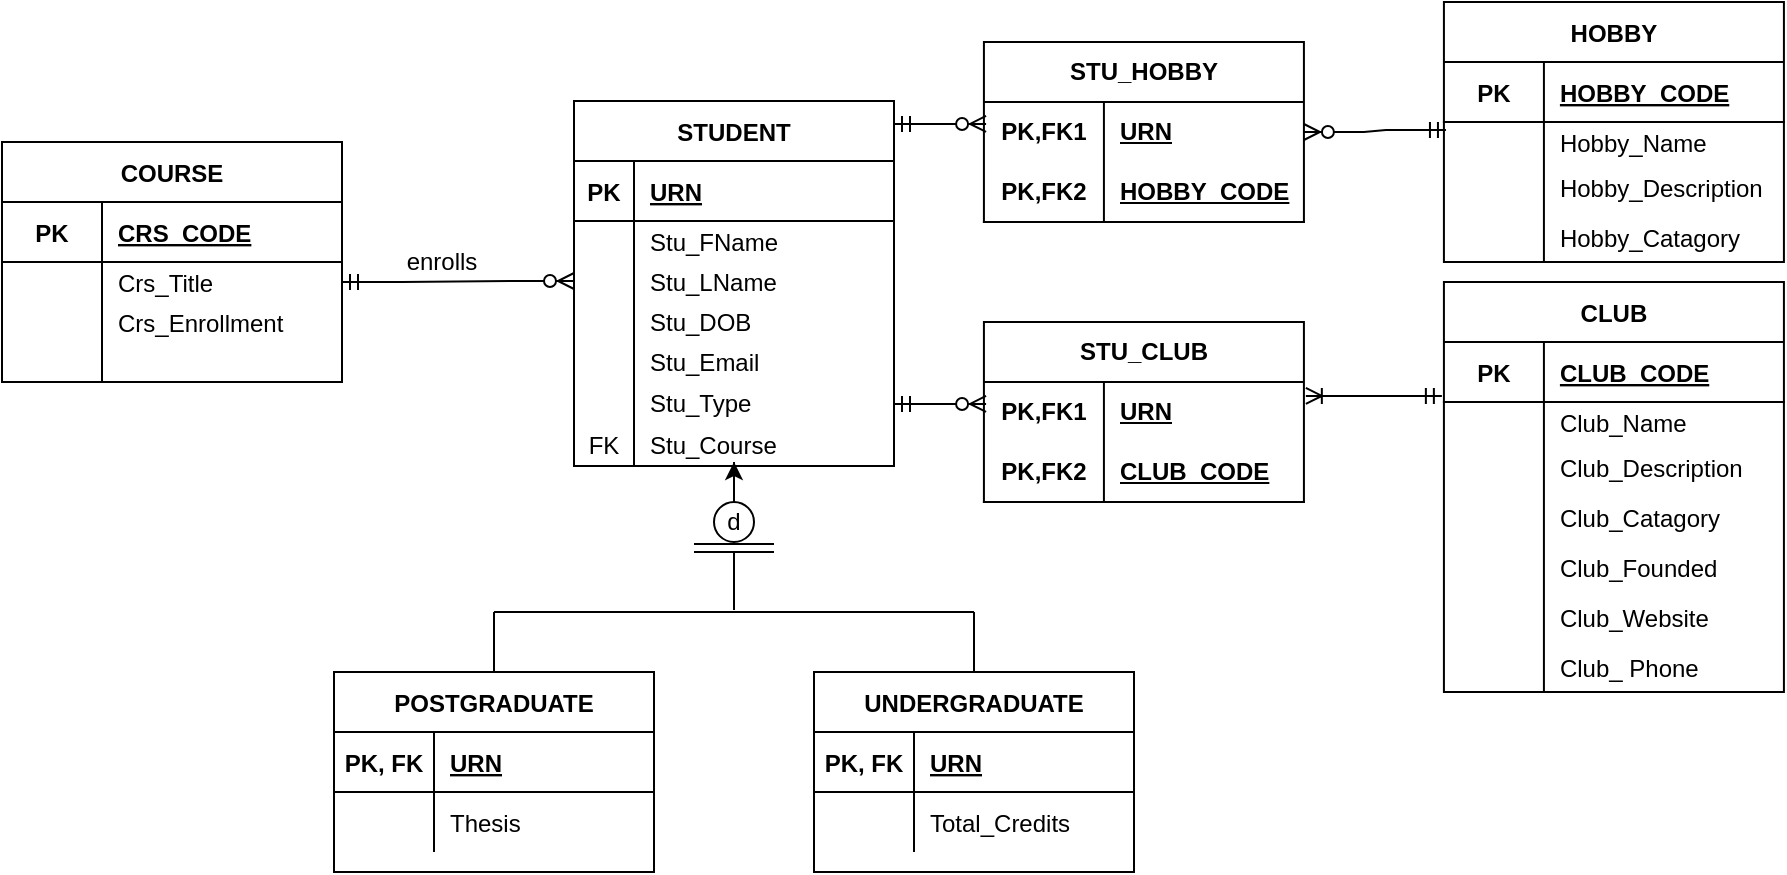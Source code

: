 <mxfile version="26.0.4">
  <diagram id="R2lEEEUBdFMjLlhIrx00" name="Page-1">
    <mxGraphModel dx="1017" dy="1341" grid="1" gridSize="10" guides="1" tooltips="1" connect="1" arrows="1" fold="1" page="1" pageScale="1" pageWidth="827" pageHeight="1169" math="0" shadow="0" extFonts="Permanent Marker^https://fonts.googleapis.com/css?family=Permanent+Marker">
      <root>
        <mxCell id="0" />
        <mxCell id="1" parent="0" />
        <mxCell id="WBBsBwpG8qQ3q6BkwMJ3-28" style="edgeStyle=orthogonalEdgeStyle;rounded=0;orthogonalLoop=1;jettySize=auto;html=1;exitX=0.5;exitY=1;exitDx=0;exitDy=0;" parent="1" source="ei-XNbHcQwb9apyGuxFF-1" edge="1">
          <mxGeometry relative="1" as="geometry">
            <mxPoint x="406" y="750" as="targetPoint" />
          </mxGeometry>
        </mxCell>
        <mxCell id="ei-XNbHcQwb9apyGuxFF-1" value="STUDENT" style="shape=table;startSize=30;container=1;collapsible=1;childLayout=tableLayout;fixedRows=1;rowLines=0;fontStyle=1;align=center;resizeLast=1;" parent="1" vertex="1">
          <mxGeometry x="326" y="569.5" width="160" height="182.5" as="geometry" />
        </mxCell>
        <mxCell id="ei-XNbHcQwb9apyGuxFF-2" value="" style="shape=partialRectangle;collapsible=0;dropTarget=0;pointerEvents=0;fillColor=none;points=[[0,0.5],[1,0.5]];portConstraint=eastwest;top=0;left=0;right=0;bottom=1;" parent="ei-XNbHcQwb9apyGuxFF-1" vertex="1">
          <mxGeometry y="30" width="160" height="30" as="geometry" />
        </mxCell>
        <mxCell id="ei-XNbHcQwb9apyGuxFF-3" value="PK" style="shape=partialRectangle;overflow=hidden;connectable=0;fillColor=none;top=0;left=0;bottom=0;right=0;fontStyle=1;" parent="ei-XNbHcQwb9apyGuxFF-2" vertex="1">
          <mxGeometry width="30" height="30" as="geometry">
            <mxRectangle width="30" height="30" as="alternateBounds" />
          </mxGeometry>
        </mxCell>
        <mxCell id="ei-XNbHcQwb9apyGuxFF-4" value="URN" style="shape=partialRectangle;overflow=hidden;connectable=0;fillColor=none;top=0;left=0;bottom=0;right=0;align=left;spacingLeft=6;fontStyle=5;" parent="ei-XNbHcQwb9apyGuxFF-2" vertex="1">
          <mxGeometry x="30" width="130" height="30" as="geometry">
            <mxRectangle width="130" height="30" as="alternateBounds" />
          </mxGeometry>
        </mxCell>
        <mxCell id="ei-XNbHcQwb9apyGuxFF-5" value="" style="shape=partialRectangle;collapsible=0;dropTarget=0;pointerEvents=0;fillColor=none;points=[[0,0.5],[1,0.5]];portConstraint=eastwest;top=0;left=0;right=0;bottom=0;" parent="ei-XNbHcQwb9apyGuxFF-1" vertex="1">
          <mxGeometry y="60" width="160" height="20" as="geometry" />
        </mxCell>
        <mxCell id="ei-XNbHcQwb9apyGuxFF-6" value="" style="shape=partialRectangle;overflow=hidden;connectable=0;fillColor=none;top=0;left=0;bottom=0;right=0;" parent="ei-XNbHcQwb9apyGuxFF-5" vertex="1">
          <mxGeometry width="30" height="20" as="geometry">
            <mxRectangle width="30" height="20" as="alternateBounds" />
          </mxGeometry>
        </mxCell>
        <mxCell id="ei-XNbHcQwb9apyGuxFF-7" value="Stu_FName" style="shape=partialRectangle;overflow=hidden;connectable=0;fillColor=none;top=0;left=0;bottom=0;right=0;align=left;spacingLeft=6;" parent="ei-XNbHcQwb9apyGuxFF-5" vertex="1">
          <mxGeometry x="30" width="130" height="20" as="geometry">
            <mxRectangle width="130" height="20" as="alternateBounds" />
          </mxGeometry>
        </mxCell>
        <mxCell id="ei-XNbHcQwb9apyGuxFF-8" value="" style="shape=partialRectangle;collapsible=0;dropTarget=0;pointerEvents=0;fillColor=none;points=[[0,0.5],[1,0.5]];portConstraint=eastwest;top=0;left=0;right=0;bottom=0;" parent="ei-XNbHcQwb9apyGuxFF-1" vertex="1">
          <mxGeometry y="80" width="160" height="20" as="geometry" />
        </mxCell>
        <mxCell id="ei-XNbHcQwb9apyGuxFF-9" value="" style="shape=partialRectangle;overflow=hidden;connectable=0;fillColor=none;top=0;left=0;bottom=0;right=0;" parent="ei-XNbHcQwb9apyGuxFF-8" vertex="1">
          <mxGeometry width="30" height="20" as="geometry">
            <mxRectangle width="30" height="20" as="alternateBounds" />
          </mxGeometry>
        </mxCell>
        <mxCell id="ei-XNbHcQwb9apyGuxFF-10" value="Stu_LName" style="shape=partialRectangle;overflow=hidden;connectable=0;fillColor=none;top=0;left=0;bottom=0;right=0;align=left;spacingLeft=6;" parent="ei-XNbHcQwb9apyGuxFF-8" vertex="1">
          <mxGeometry x="30" width="130" height="20" as="geometry">
            <mxRectangle width="130" height="20" as="alternateBounds" />
          </mxGeometry>
        </mxCell>
        <mxCell id="ei-XNbHcQwb9apyGuxFF-11" value="" style="shape=partialRectangle;collapsible=0;dropTarget=0;pointerEvents=0;fillColor=none;points=[[0,0.5],[1,0.5]];portConstraint=eastwest;top=0;left=0;right=0;bottom=0;" parent="ei-XNbHcQwb9apyGuxFF-1" vertex="1">
          <mxGeometry y="100" width="160" height="20" as="geometry" />
        </mxCell>
        <mxCell id="ei-XNbHcQwb9apyGuxFF-12" value="" style="shape=partialRectangle;overflow=hidden;connectable=0;fillColor=none;top=0;left=0;bottom=0;right=0;" parent="ei-XNbHcQwb9apyGuxFF-11" vertex="1">
          <mxGeometry width="30" height="20" as="geometry">
            <mxRectangle width="30" height="20" as="alternateBounds" />
          </mxGeometry>
        </mxCell>
        <mxCell id="ei-XNbHcQwb9apyGuxFF-13" value="Stu_DOB" style="shape=partialRectangle;overflow=hidden;connectable=0;fillColor=none;top=0;left=0;bottom=0;right=0;align=left;spacingLeft=6;" parent="ei-XNbHcQwb9apyGuxFF-11" vertex="1">
          <mxGeometry x="30" width="130" height="20" as="geometry">
            <mxRectangle width="130" height="20" as="alternateBounds" />
          </mxGeometry>
        </mxCell>
        <mxCell id="WBBsBwpG8qQ3q6BkwMJ3-29" style="shape=partialRectangle;collapsible=0;dropTarget=0;pointerEvents=0;fillColor=none;points=[[0,0.5],[1,0.5]];portConstraint=eastwest;top=0;left=0;right=0;bottom=0;" parent="ei-XNbHcQwb9apyGuxFF-1" vertex="1">
          <mxGeometry y="120" width="160" height="20" as="geometry" />
        </mxCell>
        <mxCell id="WBBsBwpG8qQ3q6BkwMJ3-30" style="shape=partialRectangle;overflow=hidden;connectable=0;fillColor=none;top=0;left=0;bottom=0;right=0;" parent="WBBsBwpG8qQ3q6BkwMJ3-29" vertex="1">
          <mxGeometry width="30" height="20" as="geometry">
            <mxRectangle width="30" height="20" as="alternateBounds" />
          </mxGeometry>
        </mxCell>
        <mxCell id="WBBsBwpG8qQ3q6BkwMJ3-31" value="Stu_Email" style="shape=partialRectangle;overflow=hidden;connectable=0;fillColor=none;top=0;left=0;bottom=0;right=0;align=left;spacingLeft=6;" parent="WBBsBwpG8qQ3q6BkwMJ3-29" vertex="1">
          <mxGeometry x="30" width="130" height="20" as="geometry">
            <mxRectangle width="130" height="20" as="alternateBounds" />
          </mxGeometry>
        </mxCell>
        <mxCell id="WBBsBwpG8qQ3q6BkwMJ3-35" style="shape=partialRectangle;collapsible=0;dropTarget=0;pointerEvents=0;fillColor=none;points=[[0,0.5],[1,0.5]];portConstraint=eastwest;top=0;left=0;right=0;bottom=0;" parent="ei-XNbHcQwb9apyGuxFF-1" vertex="1">
          <mxGeometry y="140" width="160" height="21" as="geometry" />
        </mxCell>
        <mxCell id="WBBsBwpG8qQ3q6BkwMJ3-36" style="shape=partialRectangle;overflow=hidden;connectable=0;fillColor=none;top=0;left=0;bottom=0;right=0;" parent="WBBsBwpG8qQ3q6BkwMJ3-35" vertex="1">
          <mxGeometry width="30" height="21" as="geometry">
            <mxRectangle width="30" height="21" as="alternateBounds" />
          </mxGeometry>
        </mxCell>
        <mxCell id="WBBsBwpG8qQ3q6BkwMJ3-37" value="Stu_Type" style="shape=partialRectangle;overflow=hidden;connectable=0;fillColor=none;top=0;left=0;bottom=0;right=0;align=left;spacingLeft=6;" parent="WBBsBwpG8qQ3q6BkwMJ3-35" vertex="1">
          <mxGeometry x="30" width="130" height="21" as="geometry">
            <mxRectangle width="130" height="21" as="alternateBounds" />
          </mxGeometry>
        </mxCell>
        <mxCell id="WBBsBwpG8qQ3q6BkwMJ3-61" style="shape=partialRectangle;collapsible=0;dropTarget=0;pointerEvents=0;fillColor=none;points=[[0,0.5],[1,0.5]];portConstraint=eastwest;top=0;left=0;right=0;bottom=0;" parent="ei-XNbHcQwb9apyGuxFF-1" vertex="1">
          <mxGeometry y="161" width="160" height="21" as="geometry" />
        </mxCell>
        <mxCell id="WBBsBwpG8qQ3q6BkwMJ3-62" value="FK" style="shape=partialRectangle;overflow=hidden;connectable=0;fillColor=none;top=0;left=0;bottom=0;right=0;" parent="WBBsBwpG8qQ3q6BkwMJ3-61" vertex="1">
          <mxGeometry width="30" height="21" as="geometry">
            <mxRectangle width="30" height="21" as="alternateBounds" />
          </mxGeometry>
        </mxCell>
        <mxCell id="WBBsBwpG8qQ3q6BkwMJ3-63" value="Stu_Course" style="shape=partialRectangle;overflow=hidden;connectable=0;fillColor=none;top=0;left=0;bottom=0;right=0;align=left;spacingLeft=6;" parent="WBBsBwpG8qQ3q6BkwMJ3-61" vertex="1">
          <mxGeometry x="30" width="130" height="21" as="geometry">
            <mxRectangle width="130" height="21" as="alternateBounds" />
          </mxGeometry>
        </mxCell>
        <mxCell id="ei-XNbHcQwb9apyGuxFF-14" value="POSTGRADUATE" style="shape=table;startSize=30;container=1;collapsible=1;childLayout=tableLayout;fixedRows=1;rowLines=0;fontStyle=1;align=center;resizeLast=1;" parent="1" vertex="1">
          <mxGeometry x="206" y="855" width="160" height="100" as="geometry" />
        </mxCell>
        <mxCell id="ei-XNbHcQwb9apyGuxFF-15" value="" style="shape=partialRectangle;collapsible=0;dropTarget=0;pointerEvents=0;fillColor=none;points=[[0,0.5],[1,0.5]];portConstraint=eastwest;top=0;left=0;right=0;bottom=1;" parent="ei-XNbHcQwb9apyGuxFF-14" vertex="1">
          <mxGeometry y="30" width="160" height="30" as="geometry" />
        </mxCell>
        <mxCell id="ei-XNbHcQwb9apyGuxFF-16" value="PK, FK" style="shape=partialRectangle;overflow=hidden;connectable=0;fillColor=none;top=0;left=0;bottom=0;right=0;fontStyle=1;" parent="ei-XNbHcQwb9apyGuxFF-15" vertex="1">
          <mxGeometry width="50" height="30" as="geometry">
            <mxRectangle width="50" height="30" as="alternateBounds" />
          </mxGeometry>
        </mxCell>
        <mxCell id="ei-XNbHcQwb9apyGuxFF-17" value="URN" style="shape=partialRectangle;overflow=hidden;connectable=0;fillColor=none;top=0;left=0;bottom=0;right=0;align=left;spacingLeft=6;fontStyle=5;" parent="ei-XNbHcQwb9apyGuxFF-15" vertex="1">
          <mxGeometry x="50" width="110" height="30" as="geometry">
            <mxRectangle width="110" height="30" as="alternateBounds" />
          </mxGeometry>
        </mxCell>
        <mxCell id="ei-XNbHcQwb9apyGuxFF-18" value="" style="shape=partialRectangle;collapsible=0;dropTarget=0;pointerEvents=0;fillColor=none;points=[[0,0.5],[1,0.5]];portConstraint=eastwest;top=0;left=0;right=0;bottom=0;" parent="ei-XNbHcQwb9apyGuxFF-14" vertex="1">
          <mxGeometry y="60" width="160" height="30" as="geometry" />
        </mxCell>
        <mxCell id="ei-XNbHcQwb9apyGuxFF-19" value="" style="shape=partialRectangle;overflow=hidden;connectable=0;fillColor=none;top=0;left=0;bottom=0;right=0;" parent="ei-XNbHcQwb9apyGuxFF-18" vertex="1">
          <mxGeometry width="50" height="30" as="geometry">
            <mxRectangle width="50" height="30" as="alternateBounds" />
          </mxGeometry>
        </mxCell>
        <mxCell id="ei-XNbHcQwb9apyGuxFF-20" value="Thesis" style="shape=partialRectangle;overflow=hidden;connectable=0;fillColor=none;top=0;left=0;bottom=0;right=0;align=left;spacingLeft=6;" parent="ei-XNbHcQwb9apyGuxFF-18" vertex="1">
          <mxGeometry x="50" width="110" height="30" as="geometry">
            <mxRectangle width="110" height="30" as="alternateBounds" />
          </mxGeometry>
        </mxCell>
        <mxCell id="ei-XNbHcQwb9apyGuxFF-21" value="UNDERGRADUATE" style="shape=table;startSize=30;container=1;collapsible=1;childLayout=tableLayout;fixedRows=1;rowLines=0;fontStyle=1;align=center;resizeLast=1;" parent="1" vertex="1">
          <mxGeometry x="446" y="855" width="160" height="100" as="geometry" />
        </mxCell>
        <mxCell id="ei-XNbHcQwb9apyGuxFF-22" value="" style="shape=partialRectangle;collapsible=0;dropTarget=0;pointerEvents=0;fillColor=none;points=[[0,0.5],[1,0.5]];portConstraint=eastwest;top=0;left=0;right=0;bottom=1;" parent="ei-XNbHcQwb9apyGuxFF-21" vertex="1">
          <mxGeometry y="30" width="160" height="30" as="geometry" />
        </mxCell>
        <mxCell id="ei-XNbHcQwb9apyGuxFF-23" value="PK, FK" style="shape=partialRectangle;overflow=hidden;connectable=0;fillColor=none;top=0;left=0;bottom=0;right=0;fontStyle=1;" parent="ei-XNbHcQwb9apyGuxFF-22" vertex="1">
          <mxGeometry width="50" height="30" as="geometry">
            <mxRectangle width="50" height="30" as="alternateBounds" />
          </mxGeometry>
        </mxCell>
        <mxCell id="ei-XNbHcQwb9apyGuxFF-24" value="URN" style="shape=partialRectangle;overflow=hidden;connectable=0;fillColor=none;top=0;left=0;bottom=0;right=0;align=left;spacingLeft=6;fontStyle=5;" parent="ei-XNbHcQwb9apyGuxFF-22" vertex="1">
          <mxGeometry x="50" width="110" height="30" as="geometry">
            <mxRectangle width="110" height="30" as="alternateBounds" />
          </mxGeometry>
        </mxCell>
        <mxCell id="ei-XNbHcQwb9apyGuxFF-25" value="" style="shape=partialRectangle;collapsible=0;dropTarget=0;pointerEvents=0;fillColor=none;points=[[0,0.5],[1,0.5]];portConstraint=eastwest;top=0;left=0;right=0;bottom=0;" parent="ei-XNbHcQwb9apyGuxFF-21" vertex="1">
          <mxGeometry y="60" width="160" height="30" as="geometry" />
        </mxCell>
        <mxCell id="ei-XNbHcQwb9apyGuxFF-26" value="" style="shape=partialRectangle;overflow=hidden;connectable=0;fillColor=none;top=0;left=0;bottom=0;right=0;" parent="ei-XNbHcQwb9apyGuxFF-25" vertex="1">
          <mxGeometry width="50" height="30" as="geometry">
            <mxRectangle width="50" height="30" as="alternateBounds" />
          </mxGeometry>
        </mxCell>
        <mxCell id="ei-XNbHcQwb9apyGuxFF-27" value="Total_Credits" style="shape=partialRectangle;overflow=hidden;connectable=0;fillColor=none;top=0;left=0;bottom=0;right=0;align=left;spacingLeft=6;" parent="ei-XNbHcQwb9apyGuxFF-25" vertex="1">
          <mxGeometry x="50" width="110" height="30" as="geometry">
            <mxRectangle width="110" height="30" as="alternateBounds" />
          </mxGeometry>
        </mxCell>
        <mxCell id="ei-XNbHcQwb9apyGuxFF-28" value="" style="endArrow=none;html=1;" parent="1" edge="1">
          <mxGeometry width="50" height="50" relative="1" as="geometry">
            <mxPoint x="406" y="770" as="sourcePoint" />
            <mxPoint x="406" y="750" as="targetPoint" />
          </mxGeometry>
        </mxCell>
        <mxCell id="ei-XNbHcQwb9apyGuxFF-29" value="" style="ellipse;whiteSpace=wrap;html=1;aspect=fixed;" parent="1" vertex="1">
          <mxGeometry x="396" y="770" width="20" height="20" as="geometry" />
        </mxCell>
        <mxCell id="ei-XNbHcQwb9apyGuxFF-30" value="d" style="text;html=1;strokeColor=none;fillColor=none;align=center;verticalAlign=middle;whiteSpace=wrap;rounded=0;" parent="1" vertex="1">
          <mxGeometry x="386" y="770" width="40" height="20" as="geometry" />
        </mxCell>
        <mxCell id="ei-XNbHcQwb9apyGuxFF-31" value="" style="endArrow=none;html=1;" parent="1" edge="1">
          <mxGeometry width="50" height="50" relative="1" as="geometry">
            <mxPoint x="386" y="795" as="sourcePoint" />
            <mxPoint x="426" y="795" as="targetPoint" />
          </mxGeometry>
        </mxCell>
        <mxCell id="ei-XNbHcQwb9apyGuxFF-33" value="" style="endArrow=none;html=1;" parent="1" edge="1">
          <mxGeometry width="50" height="50" relative="1" as="geometry">
            <mxPoint x="406" y="824" as="sourcePoint" />
            <mxPoint x="406" y="795" as="targetPoint" />
          </mxGeometry>
        </mxCell>
        <mxCell id="ei-XNbHcQwb9apyGuxFF-34" value="" style="endArrow=none;html=1;" parent="1" edge="1">
          <mxGeometry width="50" height="50" relative="1" as="geometry">
            <mxPoint x="286" y="825" as="sourcePoint" />
            <mxPoint x="526" y="825" as="targetPoint" />
          </mxGeometry>
        </mxCell>
        <mxCell id="ei-XNbHcQwb9apyGuxFF-35" value="" style="endArrow=none;html=1;exitX=0.5;exitY=0;exitDx=0;exitDy=0;" parent="1" source="ei-XNbHcQwb9apyGuxFF-14" edge="1">
          <mxGeometry width="50" height="50" relative="1" as="geometry">
            <mxPoint x="286" y="850" as="sourcePoint" />
            <mxPoint x="286" y="825" as="targetPoint" />
          </mxGeometry>
        </mxCell>
        <mxCell id="ei-XNbHcQwb9apyGuxFF-36" value="" style="endArrow=none;html=1;exitX=0.5;exitY=0;exitDx=0;exitDy=0;" parent="1" edge="1">
          <mxGeometry width="50" height="50" relative="1" as="geometry">
            <mxPoint x="526" y="855" as="sourcePoint" />
            <mxPoint x="526" y="825" as="targetPoint" />
          </mxGeometry>
        </mxCell>
        <mxCell id="wjjcIbCkv-khAHTKqx7L-105" value="" style="shape=partialRectangle;collapsible=0;dropTarget=0;pointerEvents=0;fillColor=none;points=[[0,0.5],[1,0.5]];portConstraint=eastwest;top=0;left=0;right=0;bottom=0;" parent="1" vertex="1">
          <mxGeometry x="356" y="620" width="110" height="20" as="geometry" />
        </mxCell>
        <mxCell id="wjjcIbCkv-khAHTKqx7L-106" value="" style="shape=partialRectangle;overflow=hidden;connectable=0;fillColor=none;top=0;left=0;bottom=0;right=0;" parent="wjjcIbCkv-khAHTKqx7L-105" vertex="1">
          <mxGeometry width="20.625" height="20" as="geometry" />
        </mxCell>
        <mxCell id="wjjcIbCkv-khAHTKqx7L-116" value="COURSE" style="shape=table;startSize=30;container=1;collapsible=1;childLayout=tableLayout;fixedRows=1;rowLines=0;fontStyle=1;align=center;resizeLast=1;" parent="1" vertex="1">
          <mxGeometry x="40" y="590" width="170" height="120" as="geometry" />
        </mxCell>
        <mxCell id="wjjcIbCkv-khAHTKqx7L-117" value="" style="shape=partialRectangle;collapsible=0;dropTarget=0;pointerEvents=0;fillColor=none;points=[[0,0.5],[1,0.5]];portConstraint=eastwest;top=0;left=0;right=0;bottom=1;" parent="wjjcIbCkv-khAHTKqx7L-116" vertex="1">
          <mxGeometry y="30" width="170" height="30" as="geometry" />
        </mxCell>
        <mxCell id="wjjcIbCkv-khAHTKqx7L-118" value="PK" style="shape=partialRectangle;overflow=hidden;connectable=0;fillColor=none;top=0;left=0;bottom=0;right=0;fontStyle=1;" parent="wjjcIbCkv-khAHTKqx7L-117" vertex="1">
          <mxGeometry width="50" height="30" as="geometry">
            <mxRectangle width="50" height="30" as="alternateBounds" />
          </mxGeometry>
        </mxCell>
        <mxCell id="wjjcIbCkv-khAHTKqx7L-119" value="CRS_CODE" style="shape=partialRectangle;overflow=hidden;connectable=0;fillColor=none;top=0;left=0;bottom=0;right=0;align=left;spacingLeft=6;fontStyle=5;" parent="wjjcIbCkv-khAHTKqx7L-117" vertex="1">
          <mxGeometry x="50" width="120" height="30" as="geometry">
            <mxRectangle width="120" height="30" as="alternateBounds" />
          </mxGeometry>
        </mxCell>
        <mxCell id="wjjcIbCkv-khAHTKqx7L-120" value="" style="shape=partialRectangle;collapsible=0;dropTarget=0;pointerEvents=0;fillColor=none;points=[[0,0.5],[1,0.5]];portConstraint=eastwest;top=0;left=0;right=0;bottom=0;" parent="wjjcIbCkv-khAHTKqx7L-116" vertex="1">
          <mxGeometry y="60" width="170" height="20" as="geometry" />
        </mxCell>
        <mxCell id="wjjcIbCkv-khAHTKqx7L-121" value="" style="shape=partialRectangle;overflow=hidden;connectable=0;fillColor=none;top=0;left=0;bottom=0;right=0;" parent="wjjcIbCkv-khAHTKqx7L-120" vertex="1">
          <mxGeometry width="50" height="20" as="geometry">
            <mxRectangle width="50" height="20" as="alternateBounds" />
          </mxGeometry>
        </mxCell>
        <mxCell id="wjjcIbCkv-khAHTKqx7L-122" value="Crs_Title" style="shape=partialRectangle;overflow=hidden;connectable=0;fillColor=none;top=0;left=0;bottom=0;right=0;align=left;spacingLeft=6;" parent="wjjcIbCkv-khAHTKqx7L-120" vertex="1">
          <mxGeometry x="50" width="120" height="20" as="geometry">
            <mxRectangle width="120" height="20" as="alternateBounds" />
          </mxGeometry>
        </mxCell>
        <mxCell id="wjjcIbCkv-khAHTKqx7L-139" value="" style="shape=partialRectangle;collapsible=0;dropTarget=0;pointerEvents=0;fillColor=none;points=[[0,0.5],[1,0.5]];portConstraint=eastwest;top=0;left=0;right=0;bottom=0;" parent="wjjcIbCkv-khAHTKqx7L-116" vertex="1">
          <mxGeometry y="80" width="170" height="20" as="geometry" />
        </mxCell>
        <mxCell id="wjjcIbCkv-khAHTKqx7L-140" value="" style="shape=partialRectangle;overflow=hidden;connectable=0;fillColor=none;top=0;left=0;bottom=0;right=0;" parent="wjjcIbCkv-khAHTKqx7L-139" vertex="1">
          <mxGeometry width="50" height="20" as="geometry">
            <mxRectangle width="50" height="20" as="alternateBounds" />
          </mxGeometry>
        </mxCell>
        <mxCell id="wjjcIbCkv-khAHTKqx7L-141" value="Crs_Enrollment" style="shape=partialRectangle;overflow=hidden;connectable=0;fillColor=none;top=0;left=0;bottom=0;right=0;align=left;spacingLeft=6;" parent="wjjcIbCkv-khAHTKqx7L-139" vertex="1">
          <mxGeometry x="50" width="120" height="20" as="geometry">
            <mxRectangle width="120" height="20" as="alternateBounds" />
          </mxGeometry>
        </mxCell>
        <mxCell id="wjjcIbCkv-khAHTKqx7L-152" value="" style="shape=partialRectangle;collapsible=0;dropTarget=0;pointerEvents=0;fillColor=none;points=[[0,0.5],[1,0.5]];portConstraint=eastwest;top=0;left=0;right=0;bottom=0;" parent="wjjcIbCkv-khAHTKqx7L-116" vertex="1">
          <mxGeometry y="100" width="170" height="20" as="geometry" />
        </mxCell>
        <mxCell id="wjjcIbCkv-khAHTKqx7L-153" value="" style="shape=partialRectangle;overflow=hidden;connectable=0;fillColor=none;top=0;left=0;bottom=0;right=0;" parent="wjjcIbCkv-khAHTKqx7L-152" vertex="1">
          <mxGeometry width="50" height="20" as="geometry">
            <mxRectangle width="50" height="20" as="alternateBounds" />
          </mxGeometry>
        </mxCell>
        <mxCell id="wjjcIbCkv-khAHTKqx7L-154" value="" style="shape=partialRectangle;overflow=hidden;connectable=0;fillColor=none;top=0;left=0;bottom=0;right=0;align=left;spacingLeft=6;" parent="wjjcIbCkv-khAHTKqx7L-152" vertex="1">
          <mxGeometry x="50" width="120" height="20" as="geometry">
            <mxRectangle width="120" height="20" as="alternateBounds" />
          </mxGeometry>
        </mxCell>
        <mxCell id="wjjcIbCkv-khAHTKqx7L-220" value="enrolls" style="text;html=1;strokeColor=none;fillColor=none;align=center;verticalAlign=middle;whiteSpace=wrap;rounded=0;" parent="1" vertex="1">
          <mxGeometry x="240" y="640" width="40" height="20" as="geometry" />
        </mxCell>
        <mxCell id="wjjcIbCkv-khAHTKqx7L-231" value="" style="endArrow=none;html=1;" parent="1" edge="1">
          <mxGeometry width="50" height="50" relative="1" as="geometry">
            <mxPoint x="386" y="791" as="sourcePoint" />
            <mxPoint x="426" y="791" as="targetPoint" />
          </mxGeometry>
        </mxCell>
        <mxCell id="e9nyPJN5sb5ukhflq2uz-1" value="" style="edgeStyle=entityRelationEdgeStyle;fontSize=12;html=1;endArrow=ERzeroToMany;startArrow=ERmandOne;rounded=0;exitX=1;exitY=0.5;exitDx=0;exitDy=0;entryX=0;entryY=0.5;entryDx=0;entryDy=0;" parent="1" source="wjjcIbCkv-khAHTKqx7L-120" target="ei-XNbHcQwb9apyGuxFF-8" edge="1">
          <mxGeometry width="100" height="100" relative="1" as="geometry">
            <mxPoint x="290" y="720" as="sourcePoint" />
            <mxPoint x="390" y="620" as="targetPoint" />
          </mxGeometry>
        </mxCell>
        <mxCell id="WBBsBwpG8qQ3q6BkwMJ3-1" value="HOBBY" style="shape=table;startSize=30;container=1;collapsible=1;childLayout=tableLayout;fixedRows=1;rowLines=0;fontStyle=1;align=center;resizeLast=1;" parent="1" vertex="1">
          <mxGeometry x="760.96" y="520" width="170" height="130" as="geometry" />
        </mxCell>
        <mxCell id="WBBsBwpG8qQ3q6BkwMJ3-2" value="" style="shape=partialRectangle;collapsible=0;dropTarget=0;pointerEvents=0;fillColor=none;points=[[0,0.5],[1,0.5]];portConstraint=eastwest;top=0;left=0;right=0;bottom=1;" parent="WBBsBwpG8qQ3q6BkwMJ3-1" vertex="1">
          <mxGeometry y="30" width="170" height="30" as="geometry" />
        </mxCell>
        <mxCell id="WBBsBwpG8qQ3q6BkwMJ3-3" value="PK" style="shape=partialRectangle;overflow=hidden;connectable=0;fillColor=none;top=0;left=0;bottom=0;right=0;fontStyle=1;" parent="WBBsBwpG8qQ3q6BkwMJ3-2" vertex="1">
          <mxGeometry width="50" height="30" as="geometry">
            <mxRectangle width="50" height="30" as="alternateBounds" />
          </mxGeometry>
        </mxCell>
        <mxCell id="WBBsBwpG8qQ3q6BkwMJ3-4" value="HOBBY_CODE" style="shape=partialRectangle;overflow=hidden;connectable=0;fillColor=none;top=0;left=0;bottom=0;right=0;align=left;spacingLeft=6;fontStyle=5;" parent="WBBsBwpG8qQ3q6BkwMJ3-2" vertex="1">
          <mxGeometry x="50" width="120" height="30" as="geometry">
            <mxRectangle width="120" height="30" as="alternateBounds" />
          </mxGeometry>
        </mxCell>
        <mxCell id="WBBsBwpG8qQ3q6BkwMJ3-5" value="" style="shape=partialRectangle;collapsible=0;dropTarget=0;pointerEvents=0;fillColor=none;points=[[0,0.5],[1,0.5]];portConstraint=eastwest;top=0;left=0;right=0;bottom=0;" parent="WBBsBwpG8qQ3q6BkwMJ3-1" vertex="1">
          <mxGeometry y="60" width="170" height="20" as="geometry" />
        </mxCell>
        <mxCell id="WBBsBwpG8qQ3q6BkwMJ3-6" value="" style="shape=partialRectangle;overflow=hidden;connectable=0;fillColor=none;top=0;left=0;bottom=0;right=0;" parent="WBBsBwpG8qQ3q6BkwMJ3-5" vertex="1">
          <mxGeometry width="50" height="20" as="geometry">
            <mxRectangle width="50" height="20" as="alternateBounds" />
          </mxGeometry>
        </mxCell>
        <mxCell id="WBBsBwpG8qQ3q6BkwMJ3-7" value="Hobby_Name" style="shape=partialRectangle;overflow=hidden;connectable=0;fillColor=none;top=0;left=0;bottom=0;right=0;align=left;spacingLeft=6;" parent="WBBsBwpG8qQ3q6BkwMJ3-5" vertex="1">
          <mxGeometry x="50" width="120" height="20" as="geometry">
            <mxRectangle width="120" height="20" as="alternateBounds" />
          </mxGeometry>
        </mxCell>
        <mxCell id="WBBsBwpG8qQ3q6BkwMJ3-8" value="" style="shape=partialRectangle;collapsible=0;dropTarget=0;pointerEvents=0;fillColor=none;points=[[0,0.5],[1,0.5]];portConstraint=eastwest;top=0;left=0;right=0;bottom=0;" parent="WBBsBwpG8qQ3q6BkwMJ3-1" vertex="1">
          <mxGeometry y="80" width="170" height="25" as="geometry" />
        </mxCell>
        <mxCell id="WBBsBwpG8qQ3q6BkwMJ3-9" value="" style="shape=partialRectangle;overflow=hidden;connectable=0;fillColor=none;top=0;left=0;bottom=0;right=0;" parent="WBBsBwpG8qQ3q6BkwMJ3-8" vertex="1">
          <mxGeometry width="50" height="25" as="geometry">
            <mxRectangle width="50" height="25" as="alternateBounds" />
          </mxGeometry>
        </mxCell>
        <mxCell id="WBBsBwpG8qQ3q6BkwMJ3-10" value="Hobby_Description" style="shape=partialRectangle;overflow=hidden;connectable=0;fillColor=none;top=0;left=0;bottom=0;right=0;align=left;spacingLeft=6;" parent="WBBsBwpG8qQ3q6BkwMJ3-8" vertex="1">
          <mxGeometry x="50" width="120" height="25" as="geometry">
            <mxRectangle width="120" height="25" as="alternateBounds" />
          </mxGeometry>
        </mxCell>
        <mxCell id="WBBsBwpG8qQ3q6BkwMJ3-41" style="shape=partialRectangle;collapsible=0;dropTarget=0;pointerEvents=0;fillColor=none;points=[[0,0.5],[1,0.5]];portConstraint=eastwest;top=0;left=0;right=0;bottom=0;" parent="WBBsBwpG8qQ3q6BkwMJ3-1" vertex="1">
          <mxGeometry y="105" width="170" height="25" as="geometry" />
        </mxCell>
        <mxCell id="WBBsBwpG8qQ3q6BkwMJ3-42" style="shape=partialRectangle;overflow=hidden;connectable=0;fillColor=none;top=0;left=0;bottom=0;right=0;" parent="WBBsBwpG8qQ3q6BkwMJ3-41" vertex="1">
          <mxGeometry width="50" height="25" as="geometry">
            <mxRectangle width="50" height="25" as="alternateBounds" />
          </mxGeometry>
        </mxCell>
        <mxCell id="WBBsBwpG8qQ3q6BkwMJ3-43" value="Hobby_Catagory" style="shape=partialRectangle;overflow=hidden;connectable=0;fillColor=none;top=0;left=0;bottom=0;right=0;align=left;spacingLeft=6;" parent="WBBsBwpG8qQ3q6BkwMJ3-41" vertex="1">
          <mxGeometry x="50" width="120" height="25" as="geometry">
            <mxRectangle width="120" height="25" as="alternateBounds" />
          </mxGeometry>
        </mxCell>
        <mxCell id="WBBsBwpG8qQ3q6BkwMJ3-57" value="" style="edgeStyle=entityRelationEdgeStyle;fontSize=12;html=1;endArrow=ERzeroToMany;startArrow=ERmandOne;rounded=0;exitX=0.994;exitY=0.075;exitDx=0;exitDy=0;exitPerimeter=0;entryX=0.006;entryY=0.033;entryDx=0;entryDy=0;entryPerimeter=0;" parent="1" edge="1">
          <mxGeometry width="100" height="100" relative="1" as="geometry">
            <mxPoint x="486.0" y="581" as="sourcePoint" />
            <mxPoint x="532.04" y="580.99" as="targetPoint" />
          </mxGeometry>
        </mxCell>
        <mxCell id="FFQEp00oh10IA5v3VHLs-1" value="STU_HOBBY" style="shape=table;startSize=30;container=1;collapsible=1;childLayout=tableLayout;fixedRows=1;rowLines=0;fontStyle=1;align=center;resizeLast=1;html=1;whiteSpace=wrap;" vertex="1" parent="1">
          <mxGeometry x="530.96" y="540" width="160" height="90" as="geometry" />
        </mxCell>
        <mxCell id="FFQEp00oh10IA5v3VHLs-2" value="" style="shape=tableRow;horizontal=0;startSize=0;swimlaneHead=0;swimlaneBody=0;fillColor=none;collapsible=0;dropTarget=0;points=[[0,0.5],[1,0.5]];portConstraint=eastwest;top=0;left=0;right=0;bottom=0;html=1;" vertex="1" parent="FFQEp00oh10IA5v3VHLs-1">
          <mxGeometry y="30" width="160" height="30" as="geometry" />
        </mxCell>
        <mxCell id="FFQEp00oh10IA5v3VHLs-3" value="PK,FK1" style="shape=partialRectangle;connectable=0;fillColor=none;top=0;left=0;bottom=0;right=0;fontStyle=1;overflow=hidden;html=1;whiteSpace=wrap;" vertex="1" parent="FFQEp00oh10IA5v3VHLs-2">
          <mxGeometry width="60" height="30" as="geometry">
            <mxRectangle width="60" height="30" as="alternateBounds" />
          </mxGeometry>
        </mxCell>
        <mxCell id="FFQEp00oh10IA5v3VHLs-4" value="URN" style="shape=partialRectangle;connectable=0;fillColor=none;top=0;left=0;bottom=0;right=0;align=left;spacingLeft=6;fontStyle=5;overflow=hidden;html=1;whiteSpace=wrap;" vertex="1" parent="FFQEp00oh10IA5v3VHLs-2">
          <mxGeometry x="60" width="100" height="30" as="geometry">
            <mxRectangle width="100" height="30" as="alternateBounds" />
          </mxGeometry>
        </mxCell>
        <mxCell id="FFQEp00oh10IA5v3VHLs-5" value="" style="shape=tableRow;horizontal=0;startSize=0;swimlaneHead=0;swimlaneBody=0;fillColor=none;collapsible=0;dropTarget=0;points=[[0,0.5],[1,0.5]];portConstraint=eastwest;top=0;left=0;right=0;bottom=1;html=1;" vertex="1" parent="FFQEp00oh10IA5v3VHLs-1">
          <mxGeometry y="60" width="160" height="30" as="geometry" />
        </mxCell>
        <mxCell id="FFQEp00oh10IA5v3VHLs-6" value="PK,FK2" style="shape=partialRectangle;connectable=0;fillColor=none;top=0;left=0;bottom=0;right=0;fontStyle=1;overflow=hidden;html=1;whiteSpace=wrap;" vertex="1" parent="FFQEp00oh10IA5v3VHLs-5">
          <mxGeometry width="60" height="30" as="geometry">
            <mxRectangle width="60" height="30" as="alternateBounds" />
          </mxGeometry>
        </mxCell>
        <mxCell id="FFQEp00oh10IA5v3VHLs-7" value="HOBBY_CODE" style="shape=partialRectangle;connectable=0;fillColor=none;top=0;left=0;bottom=0;right=0;align=left;spacingLeft=6;fontStyle=5;overflow=hidden;html=1;whiteSpace=wrap;" vertex="1" parent="FFQEp00oh10IA5v3VHLs-5">
          <mxGeometry x="60" width="100" height="30" as="geometry">
            <mxRectangle width="100" height="30" as="alternateBounds" />
          </mxGeometry>
        </mxCell>
        <mxCell id="FFQEp00oh10IA5v3VHLs-26" value="" style="edgeStyle=entityRelationEdgeStyle;fontSize=12;html=1;endArrow=ERzeroToMany;startArrow=ERmandOne;rounded=0;entryX=1;entryY=0.5;entryDx=0;entryDy=0;exitX=0.006;exitY=0.2;exitDx=0;exitDy=0;exitPerimeter=0;" edge="1" parent="1" source="WBBsBwpG8qQ3q6BkwMJ3-5" target="FFQEp00oh10IA5v3VHLs-2">
          <mxGeometry width="100" height="100" relative="1" as="geometry">
            <mxPoint x="810.96" y="770" as="sourcePoint" />
            <mxPoint x="710.96" y="670" as="targetPoint" />
          </mxGeometry>
        </mxCell>
        <mxCell id="FFQEp00oh10IA5v3VHLs-49" value="CLUB" style="shape=table;startSize=30;container=1;collapsible=1;childLayout=tableLayout;fixedRows=1;rowLines=0;fontStyle=1;align=center;resizeLast=1;" vertex="1" parent="1">
          <mxGeometry x="760.96" y="660" width="170" height="205" as="geometry" />
        </mxCell>
        <mxCell id="FFQEp00oh10IA5v3VHLs-50" value="" style="shape=partialRectangle;collapsible=0;dropTarget=0;pointerEvents=0;fillColor=none;points=[[0,0.5],[1,0.5]];portConstraint=eastwest;top=0;left=0;right=0;bottom=1;" vertex="1" parent="FFQEp00oh10IA5v3VHLs-49">
          <mxGeometry y="30" width="170" height="30" as="geometry" />
        </mxCell>
        <mxCell id="FFQEp00oh10IA5v3VHLs-51" value="PK" style="shape=partialRectangle;overflow=hidden;connectable=0;fillColor=none;top=0;left=0;bottom=0;right=0;fontStyle=1;" vertex="1" parent="FFQEp00oh10IA5v3VHLs-50">
          <mxGeometry width="50" height="30" as="geometry">
            <mxRectangle width="50" height="30" as="alternateBounds" />
          </mxGeometry>
        </mxCell>
        <mxCell id="FFQEp00oh10IA5v3VHLs-52" value="CLUB_CODE" style="shape=partialRectangle;overflow=hidden;connectable=0;fillColor=none;top=0;left=0;bottom=0;right=0;align=left;spacingLeft=6;fontStyle=5;" vertex="1" parent="FFQEp00oh10IA5v3VHLs-50">
          <mxGeometry x="50" width="120" height="30" as="geometry">
            <mxRectangle width="120" height="30" as="alternateBounds" />
          </mxGeometry>
        </mxCell>
        <mxCell id="FFQEp00oh10IA5v3VHLs-53" value="" style="shape=partialRectangle;collapsible=0;dropTarget=0;pointerEvents=0;fillColor=none;points=[[0,0.5],[1,0.5]];portConstraint=eastwest;top=0;left=0;right=0;bottom=0;" vertex="1" parent="FFQEp00oh10IA5v3VHLs-49">
          <mxGeometry y="60" width="170" height="20" as="geometry" />
        </mxCell>
        <mxCell id="FFQEp00oh10IA5v3VHLs-54" value="" style="shape=partialRectangle;overflow=hidden;connectable=0;fillColor=none;top=0;left=0;bottom=0;right=0;" vertex="1" parent="FFQEp00oh10IA5v3VHLs-53">
          <mxGeometry width="50" height="20" as="geometry">
            <mxRectangle width="50" height="20" as="alternateBounds" />
          </mxGeometry>
        </mxCell>
        <mxCell id="FFQEp00oh10IA5v3VHLs-55" value="Club_Name" style="shape=partialRectangle;overflow=hidden;connectable=0;fillColor=none;top=0;left=0;bottom=0;right=0;align=left;spacingLeft=6;" vertex="1" parent="FFQEp00oh10IA5v3VHLs-53">
          <mxGeometry x="50" width="120" height="20" as="geometry">
            <mxRectangle width="120" height="20" as="alternateBounds" />
          </mxGeometry>
        </mxCell>
        <mxCell id="FFQEp00oh10IA5v3VHLs-56" value="" style="shape=partialRectangle;collapsible=0;dropTarget=0;pointerEvents=0;fillColor=none;points=[[0,0.5],[1,0.5]];portConstraint=eastwest;top=0;left=0;right=0;bottom=0;" vertex="1" parent="FFQEp00oh10IA5v3VHLs-49">
          <mxGeometry y="80" width="170" height="25" as="geometry" />
        </mxCell>
        <mxCell id="FFQEp00oh10IA5v3VHLs-57" value="" style="shape=partialRectangle;overflow=hidden;connectable=0;fillColor=none;top=0;left=0;bottom=0;right=0;" vertex="1" parent="FFQEp00oh10IA5v3VHLs-56">
          <mxGeometry width="50" height="25" as="geometry">
            <mxRectangle width="50" height="25" as="alternateBounds" />
          </mxGeometry>
        </mxCell>
        <mxCell id="FFQEp00oh10IA5v3VHLs-58" value="Club_Description" style="shape=partialRectangle;overflow=hidden;connectable=0;fillColor=none;top=0;left=0;bottom=0;right=0;align=left;spacingLeft=6;" vertex="1" parent="FFQEp00oh10IA5v3VHLs-56">
          <mxGeometry x="50" width="120" height="25" as="geometry">
            <mxRectangle width="120" height="25" as="alternateBounds" />
          </mxGeometry>
        </mxCell>
        <mxCell id="FFQEp00oh10IA5v3VHLs-59" style="shape=partialRectangle;collapsible=0;dropTarget=0;pointerEvents=0;fillColor=none;points=[[0,0.5],[1,0.5]];portConstraint=eastwest;top=0;left=0;right=0;bottom=0;" vertex="1" parent="FFQEp00oh10IA5v3VHLs-49">
          <mxGeometry y="105" width="170" height="25" as="geometry" />
        </mxCell>
        <mxCell id="FFQEp00oh10IA5v3VHLs-60" style="shape=partialRectangle;overflow=hidden;connectable=0;fillColor=none;top=0;left=0;bottom=0;right=0;" vertex="1" parent="FFQEp00oh10IA5v3VHLs-59">
          <mxGeometry width="50" height="25" as="geometry">
            <mxRectangle width="50" height="25" as="alternateBounds" />
          </mxGeometry>
        </mxCell>
        <mxCell id="FFQEp00oh10IA5v3VHLs-61" value="Club_Catagory" style="shape=partialRectangle;overflow=hidden;connectable=0;fillColor=none;top=0;left=0;bottom=0;right=0;align=left;spacingLeft=6;" vertex="1" parent="FFQEp00oh10IA5v3VHLs-59">
          <mxGeometry x="50" width="120" height="25" as="geometry">
            <mxRectangle width="120" height="25" as="alternateBounds" />
          </mxGeometry>
        </mxCell>
        <mxCell id="FFQEp00oh10IA5v3VHLs-94" style="shape=partialRectangle;collapsible=0;dropTarget=0;pointerEvents=0;fillColor=none;points=[[0,0.5],[1,0.5]];portConstraint=eastwest;top=0;left=0;right=0;bottom=0;" vertex="1" parent="FFQEp00oh10IA5v3VHLs-49">
          <mxGeometry y="130" width="170" height="25" as="geometry" />
        </mxCell>
        <mxCell id="FFQEp00oh10IA5v3VHLs-95" style="shape=partialRectangle;overflow=hidden;connectable=0;fillColor=none;top=0;left=0;bottom=0;right=0;" vertex="1" parent="FFQEp00oh10IA5v3VHLs-94">
          <mxGeometry width="50" height="25" as="geometry">
            <mxRectangle width="50" height="25" as="alternateBounds" />
          </mxGeometry>
        </mxCell>
        <mxCell id="FFQEp00oh10IA5v3VHLs-96" value="Club_Founded" style="shape=partialRectangle;overflow=hidden;connectable=0;fillColor=none;top=0;left=0;bottom=0;right=0;align=left;spacingLeft=6;" vertex="1" parent="FFQEp00oh10IA5v3VHLs-94">
          <mxGeometry x="50" width="120" height="25" as="geometry">
            <mxRectangle width="120" height="25" as="alternateBounds" />
          </mxGeometry>
        </mxCell>
        <mxCell id="FFQEp00oh10IA5v3VHLs-91" style="shape=partialRectangle;collapsible=0;dropTarget=0;pointerEvents=0;fillColor=none;points=[[0,0.5],[1,0.5]];portConstraint=eastwest;top=0;left=0;right=0;bottom=0;" vertex="1" parent="FFQEp00oh10IA5v3VHLs-49">
          <mxGeometry y="155" width="170" height="25" as="geometry" />
        </mxCell>
        <mxCell id="FFQEp00oh10IA5v3VHLs-92" style="shape=partialRectangle;overflow=hidden;connectable=0;fillColor=none;top=0;left=0;bottom=0;right=0;" vertex="1" parent="FFQEp00oh10IA5v3VHLs-91">
          <mxGeometry width="50" height="25" as="geometry">
            <mxRectangle width="50" height="25" as="alternateBounds" />
          </mxGeometry>
        </mxCell>
        <mxCell id="FFQEp00oh10IA5v3VHLs-93" value="Club_Website" style="shape=partialRectangle;overflow=hidden;connectable=0;fillColor=none;top=0;left=0;bottom=0;right=0;align=left;spacingLeft=6;" vertex="1" parent="FFQEp00oh10IA5v3VHLs-91">
          <mxGeometry x="50" width="120" height="25" as="geometry">
            <mxRectangle width="120" height="25" as="alternateBounds" />
          </mxGeometry>
        </mxCell>
        <mxCell id="FFQEp00oh10IA5v3VHLs-88" style="shape=partialRectangle;collapsible=0;dropTarget=0;pointerEvents=0;fillColor=none;points=[[0,0.5],[1,0.5]];portConstraint=eastwest;top=0;left=0;right=0;bottom=0;" vertex="1" parent="FFQEp00oh10IA5v3VHLs-49">
          <mxGeometry y="180" width="170" height="25" as="geometry" />
        </mxCell>
        <mxCell id="FFQEp00oh10IA5v3VHLs-89" style="shape=partialRectangle;overflow=hidden;connectable=0;fillColor=none;top=0;left=0;bottom=0;right=0;" vertex="1" parent="FFQEp00oh10IA5v3VHLs-88">
          <mxGeometry width="50" height="25" as="geometry">
            <mxRectangle width="50" height="25" as="alternateBounds" />
          </mxGeometry>
        </mxCell>
        <mxCell id="FFQEp00oh10IA5v3VHLs-90" value="Club_ Phone" style="shape=partialRectangle;overflow=hidden;connectable=0;fillColor=none;top=0;left=0;bottom=0;right=0;align=left;spacingLeft=6;" vertex="1" parent="FFQEp00oh10IA5v3VHLs-88">
          <mxGeometry x="50" width="120" height="25" as="geometry">
            <mxRectangle width="120" height="25" as="alternateBounds" />
          </mxGeometry>
        </mxCell>
        <mxCell id="FFQEp00oh10IA5v3VHLs-62" value="" style="edgeStyle=entityRelationEdgeStyle;fontSize=12;html=1;endArrow=ERzeroToMany;startArrow=ERmandOne;rounded=0;exitX=0.994;exitY=0.075;exitDx=0;exitDy=0;exitPerimeter=0;entryX=0.006;entryY=0.033;entryDx=0;entryDy=0;entryPerimeter=0;" edge="1" parent="1">
          <mxGeometry width="100" height="100" relative="1" as="geometry">
            <mxPoint x="486.0" y="721" as="sourcePoint" />
            <mxPoint x="532.04" y="720.99" as="targetPoint" />
          </mxGeometry>
        </mxCell>
        <mxCell id="FFQEp00oh10IA5v3VHLs-63" value="STU_CLUB" style="shape=table;startSize=30;container=1;collapsible=1;childLayout=tableLayout;fixedRows=1;rowLines=0;fontStyle=1;align=center;resizeLast=1;html=1;whiteSpace=wrap;" vertex="1" parent="1">
          <mxGeometry x="530.96" y="680" width="160" height="90" as="geometry" />
        </mxCell>
        <mxCell id="FFQEp00oh10IA5v3VHLs-64" value="" style="shape=tableRow;horizontal=0;startSize=0;swimlaneHead=0;swimlaneBody=0;fillColor=none;collapsible=0;dropTarget=0;points=[[0,0.5],[1,0.5]];portConstraint=eastwest;top=0;left=0;right=0;bottom=0;html=1;" vertex="1" parent="FFQEp00oh10IA5v3VHLs-63">
          <mxGeometry y="30" width="160" height="30" as="geometry" />
        </mxCell>
        <mxCell id="FFQEp00oh10IA5v3VHLs-65" value="PK,FK1" style="shape=partialRectangle;connectable=0;fillColor=none;top=0;left=0;bottom=0;right=0;fontStyle=1;overflow=hidden;html=1;whiteSpace=wrap;" vertex="1" parent="FFQEp00oh10IA5v3VHLs-64">
          <mxGeometry width="60" height="30" as="geometry">
            <mxRectangle width="60" height="30" as="alternateBounds" />
          </mxGeometry>
        </mxCell>
        <mxCell id="FFQEp00oh10IA5v3VHLs-66" value="URN" style="shape=partialRectangle;connectable=0;fillColor=none;top=0;left=0;bottom=0;right=0;align=left;spacingLeft=6;fontStyle=5;overflow=hidden;html=1;whiteSpace=wrap;" vertex="1" parent="FFQEp00oh10IA5v3VHLs-64">
          <mxGeometry x="60" width="100" height="30" as="geometry">
            <mxRectangle width="100" height="30" as="alternateBounds" />
          </mxGeometry>
        </mxCell>
        <mxCell id="FFQEp00oh10IA5v3VHLs-67" value="" style="shape=tableRow;horizontal=0;startSize=0;swimlaneHead=0;swimlaneBody=0;fillColor=none;collapsible=0;dropTarget=0;points=[[0,0.5],[1,0.5]];portConstraint=eastwest;top=0;left=0;right=0;bottom=1;html=1;" vertex="1" parent="FFQEp00oh10IA5v3VHLs-63">
          <mxGeometry y="60" width="160" height="30" as="geometry" />
        </mxCell>
        <mxCell id="FFQEp00oh10IA5v3VHLs-68" value="PK,FK2" style="shape=partialRectangle;connectable=0;fillColor=none;top=0;left=0;bottom=0;right=0;fontStyle=1;overflow=hidden;html=1;whiteSpace=wrap;" vertex="1" parent="FFQEp00oh10IA5v3VHLs-67">
          <mxGeometry width="60" height="30" as="geometry">
            <mxRectangle width="60" height="30" as="alternateBounds" />
          </mxGeometry>
        </mxCell>
        <mxCell id="FFQEp00oh10IA5v3VHLs-69" value="CLUB_CODE" style="shape=partialRectangle;connectable=0;fillColor=none;top=0;left=0;bottom=0;right=0;align=left;spacingLeft=6;fontStyle=5;overflow=hidden;html=1;whiteSpace=wrap;" vertex="1" parent="FFQEp00oh10IA5v3VHLs-67">
          <mxGeometry x="60" width="100" height="30" as="geometry">
            <mxRectangle width="100" height="30" as="alternateBounds" />
          </mxGeometry>
        </mxCell>
        <mxCell id="FFQEp00oh10IA5v3VHLs-71" value="" style="edgeStyle=entityRelationEdgeStyle;fontSize=12;html=1;endArrow=ERoneToMany;startArrow=ERmandOne;rounded=0;entryX=1.006;entryY=0.233;entryDx=0;entryDy=0;entryPerimeter=0;exitX=-0.006;exitY=-0.15;exitDx=0;exitDy=0;exitPerimeter=0;" edge="1" parent="1" source="FFQEp00oh10IA5v3VHLs-53" target="FFQEp00oh10IA5v3VHLs-64">
          <mxGeometry width="100" height="100" relative="1" as="geometry">
            <mxPoint x="710" y="910" as="sourcePoint" />
            <mxPoint x="810" y="810" as="targetPoint" />
          </mxGeometry>
        </mxCell>
      </root>
    </mxGraphModel>
  </diagram>
</mxfile>
